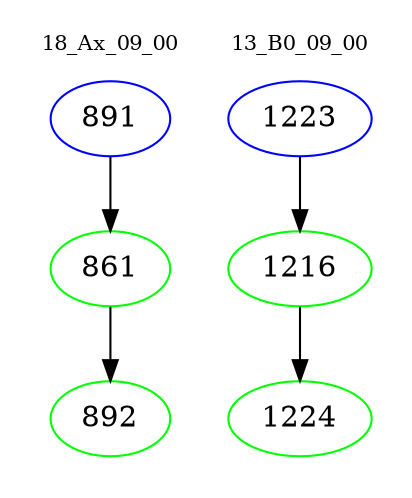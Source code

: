 digraph{
subgraph cluster_0 {
color = white
label = "18_Ax_09_00";
fontsize=10;
T0_891 [label="891", color="blue"]
T0_891 -> T0_861 [color="black"]
T0_861 [label="861", color="green"]
T0_861 -> T0_892 [color="black"]
T0_892 [label="892", color="green"]
}
subgraph cluster_1 {
color = white
label = "13_B0_09_00";
fontsize=10;
T1_1223 [label="1223", color="blue"]
T1_1223 -> T1_1216 [color="black"]
T1_1216 [label="1216", color="green"]
T1_1216 -> T1_1224 [color="black"]
T1_1224 [label="1224", color="green"]
}
}
